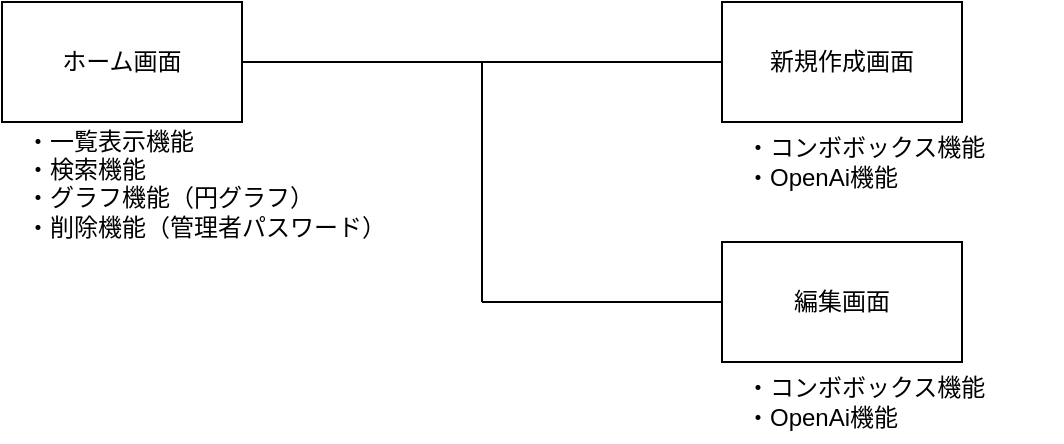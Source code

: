 <mxfile>
    <diagram id="5_0XX3SAF521I4XbNxz_" name="Page-1">
        <mxGraphModel dx="708" dy="575" grid="1" gridSize="10" guides="1" tooltips="1" connect="1" arrows="1" fold="1" page="1" pageScale="1" pageWidth="827" pageHeight="1169" math="0" shadow="0">
            <root>
                <mxCell id="0"/>
                <mxCell id="1" parent="0"/>
                <mxCell id="2" value="ホーム画面" style="rounded=0;whiteSpace=wrap;html=1;" parent="1" vertex="1">
                    <mxGeometry x="80" y="160" width="120" height="60" as="geometry"/>
                </mxCell>
                <mxCell id="3" value="新規作成画面" style="rounded=0;whiteSpace=wrap;html=1;" parent="1" vertex="1">
                    <mxGeometry x="440" y="160" width="120" height="60" as="geometry"/>
                </mxCell>
                <mxCell id="4" value="編集画面" style="rounded=0;whiteSpace=wrap;html=1;" parent="1" vertex="1">
                    <mxGeometry x="440" y="280" width="120" height="60" as="geometry"/>
                </mxCell>
                <mxCell id="5" value="" style="endArrow=none;html=1;exitX=1;exitY=0.5;exitDx=0;exitDy=0;entryX=0;entryY=0.5;entryDx=0;entryDy=0;" parent="1" source="2" target="3" edge="1">
                    <mxGeometry width="50" height="50" relative="1" as="geometry">
                        <mxPoint x="330" y="310" as="sourcePoint"/>
                        <mxPoint x="380" y="260" as="targetPoint"/>
                    </mxGeometry>
                </mxCell>
                <mxCell id="6" value="" style="endArrow=none;html=1;" parent="1" edge="1">
                    <mxGeometry width="50" height="50" relative="1" as="geometry">
                        <mxPoint x="320" y="310" as="sourcePoint"/>
                        <mxPoint x="320" y="190" as="targetPoint"/>
                    </mxGeometry>
                </mxCell>
                <mxCell id="7" value="" style="endArrow=none;html=1;entryX=0;entryY=0.5;entryDx=0;entryDy=0;" parent="1" target="4" edge="1">
                    <mxGeometry width="50" height="50" relative="1" as="geometry">
                        <mxPoint x="320" y="310" as="sourcePoint"/>
                        <mxPoint x="400" y="320" as="targetPoint"/>
                        <Array as="points"/>
                    </mxGeometry>
                </mxCell>
                <UserObject label="・一覧表示機能&lt;br&gt;・検索機能&lt;br&gt;・グラフ機能（円グラフ）&lt;br&gt;・削除機能（管理者パスワード）" placeholders="1" id="14">
                    <mxCell style="text;html=1;strokeColor=none;fillColor=none;align=left;verticalAlign=middle;whiteSpace=wrap;overflow=hidden;" vertex="1" parent="1">
                        <mxGeometry x="90" y="220" width="190" height="60" as="geometry"/>
                    </mxCell>
                </UserObject>
                <UserObject label="・コンボボックス機能&lt;br&gt;・OpenAi機能" placeholders="1" id="17">
                    <mxCell style="text;html=1;strokeColor=none;fillColor=none;align=left;verticalAlign=middle;whiteSpace=wrap;overflow=hidden;" vertex="1" parent="1">
                        <mxGeometry x="450" y="220" width="160" height="40" as="geometry"/>
                    </mxCell>
                </UserObject>
                <UserObject label="・コンボボックス機能&lt;br&gt;・OpenAi機能" placeholders="1" id="22">
                    <mxCell style="text;html=1;strokeColor=none;fillColor=none;align=left;verticalAlign=middle;whiteSpace=wrap;overflow=hidden;" vertex="1" parent="1">
                        <mxGeometry x="450" y="340" width="160" height="40" as="geometry"/>
                    </mxCell>
                </UserObject>
            </root>
        </mxGraphModel>
    </diagram>
</mxfile>